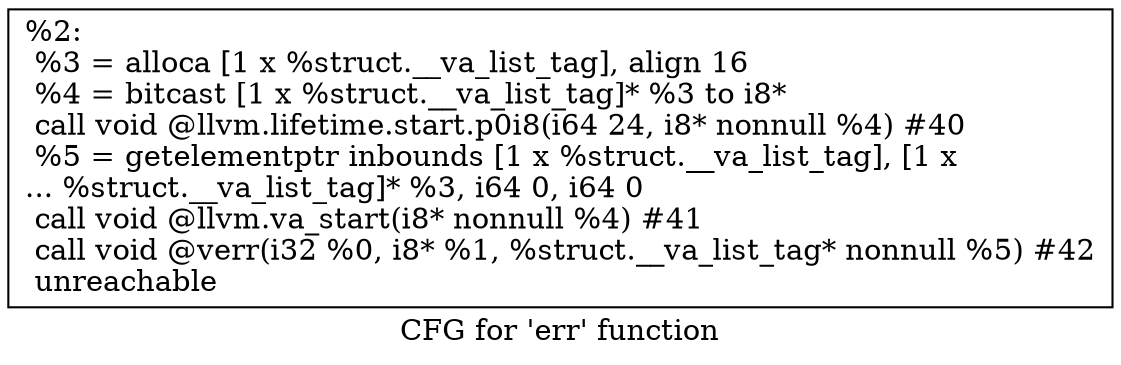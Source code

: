 digraph "CFG for 'err' function" {
	label="CFG for 'err' function";

	Node0x17fc110 [shape=record,label="{%2:\l  %3 = alloca [1 x %struct.__va_list_tag], align 16\l  %4 = bitcast [1 x %struct.__va_list_tag]* %3 to i8*\l  call void @llvm.lifetime.start.p0i8(i64 24, i8* nonnull %4) #40\l  %5 = getelementptr inbounds [1 x %struct.__va_list_tag], [1 x\l... %struct.__va_list_tag]* %3, i64 0, i64 0\l  call void @llvm.va_start(i8* nonnull %4) #41\l  call void @verr(i32 %0, i8* %1, %struct.__va_list_tag* nonnull %5) #42\l  unreachable\l}"];
}
